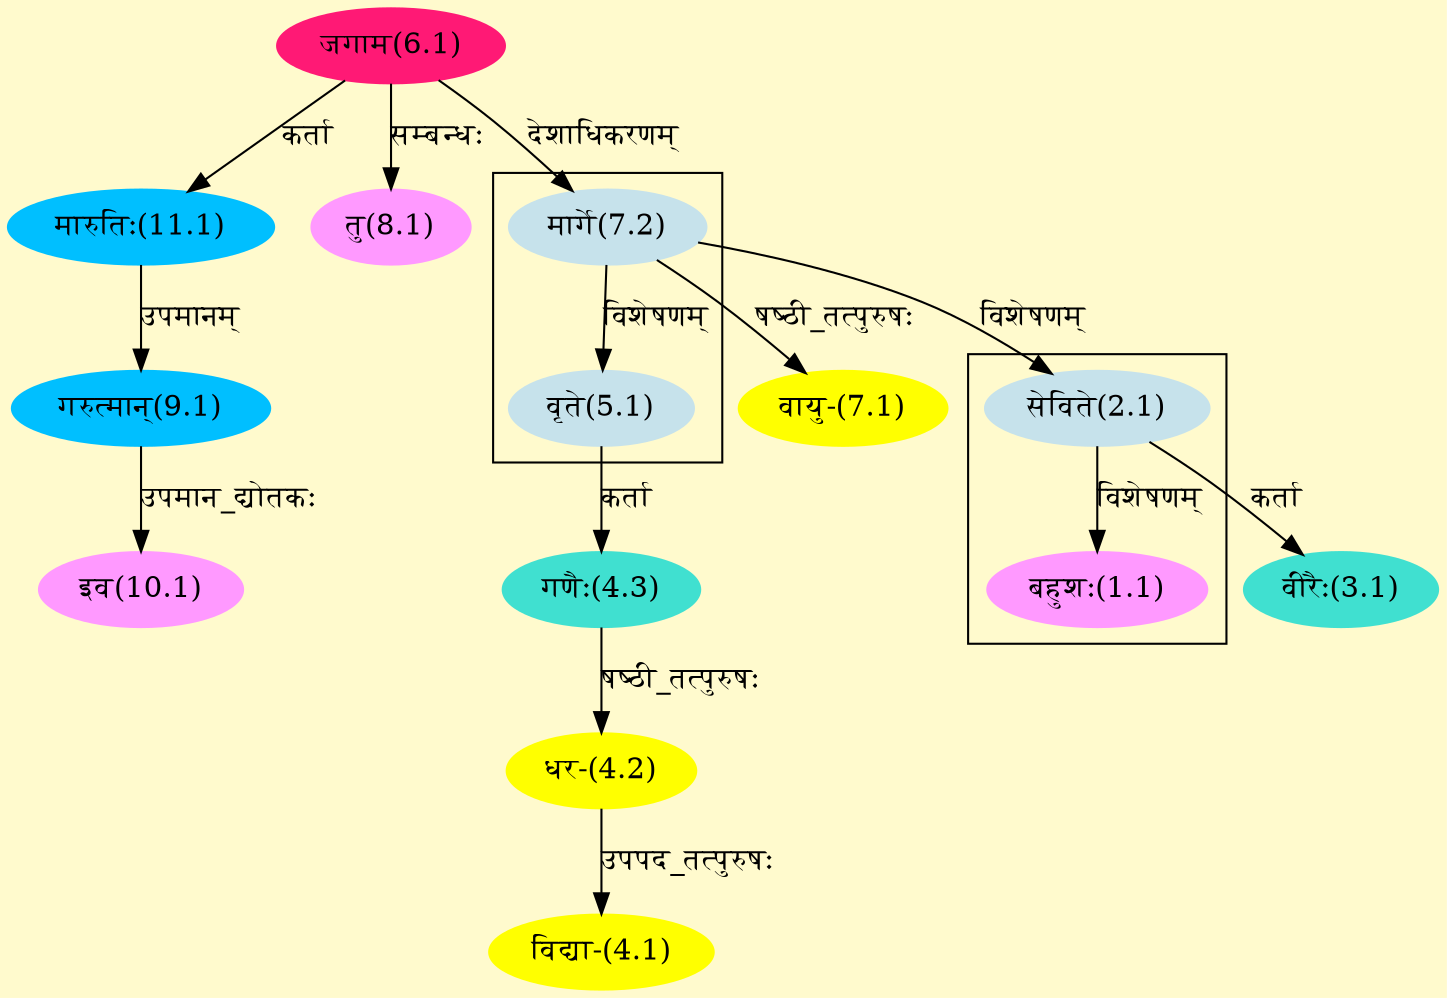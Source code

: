 digraph G{
rankdir=BT;
 compound=true;
 bgcolor="lemonchiffon1";

subgraph cluster_1{
Node1_1 [style=filled, color="#FF99FF" label = "बहुशः(1.1)"]
Node2_1 [style=filled, color="#C6E2EB" label = "सेविते(2.1)"]

}

subgraph cluster_2{
Node2_1 [style=filled, color="#C6E2EB" label = "सेविते(2.1)"]
Node7_2 [style=filled, color="#C6E2EB" label = "मार्गे(7.2)"]
Node5_1 [style=filled, color="#C6E2EB" label = "वृते(5.1)"]

}
Node3_1 [style=filled, color="#40E0D0" label = "वीरैः(3.1)"]
Node2_1 [style=filled, color="#C6E2EB" label = "सेविते(2.1)"]
Node4_1 [style=filled, color="#FFFF00" label = "विद्या-(4.1)"]
Node4_2 [style=filled, color="#FFFF00" label = "धर-(4.2)"]
Node4_3 [style=filled, color="#40E0D0" label = "गणैः(4.3)"]
Node5_1 [style=filled, color="#C6E2EB" label = "वृते(5.1)"]
Node6_1 [style=filled, color="#FF1975" label = "जगाम(6.1)"]
Node [style=filled, color="" label = "()"]
Node7_1 [style=filled, color="#FFFF00" label = "वायु-(7.1)"]
Node7_2 [style=filled, color="#C6E2EB" label = "मार्गे(7.2)"]
Node8_1 [style=filled, color="#FF99FF" label = "तु(8.1)"]
Node9_1 [style=filled, color="#00BFFF" label = "गरुत्मान्(9.1)"]
Node11_1 [style=filled, color="#00BFFF" label = "मारुतिः(11.1)"]
Node10_1 [style=filled, color="#FF99FF" label = "इव(10.1)"]
/* Start of Relations section */

Node1_1 -> Node2_1 [  label="विशेषणम्"  dir="back" ]
Node2_1 -> Node7_2 [  label="विशेषणम्"  dir="back" ]
Node3_1 -> Node2_1 [  label="कर्ता"  dir="back" ]
Node4_1 -> Node4_2 [  label="उपपद_तत्पुरुषः"  dir="back" ]
Node4_2 -> Node4_3 [  label="षष्ठी_तत्पुरुषः"  dir="back" ]
Node4_3 -> Node5_1 [  label="कर्ता"  dir="back" ]
Node5_1 -> Node7_2 [  label="विशेषणम्"  dir="back" ]
Node7_1 -> Node7_2 [  label="षष्ठी_तत्पुरुषः"  dir="back" ]
Node7_2 -> Node6_1 [  label="देशाधिकरणम्"  dir="back" ]
Node8_1 -> Node6_1 [  label="सम्बन्धः"  dir="back" ]
Node9_1 -> Node11_1 [  label="उपमानम्"  dir="back" ]
Node10_1 -> Node9_1 [  label="उपमान_द्योतकः"  dir="back" ]
Node11_1 -> Node6_1 [  label="कर्ता"  dir="back" ]
}
